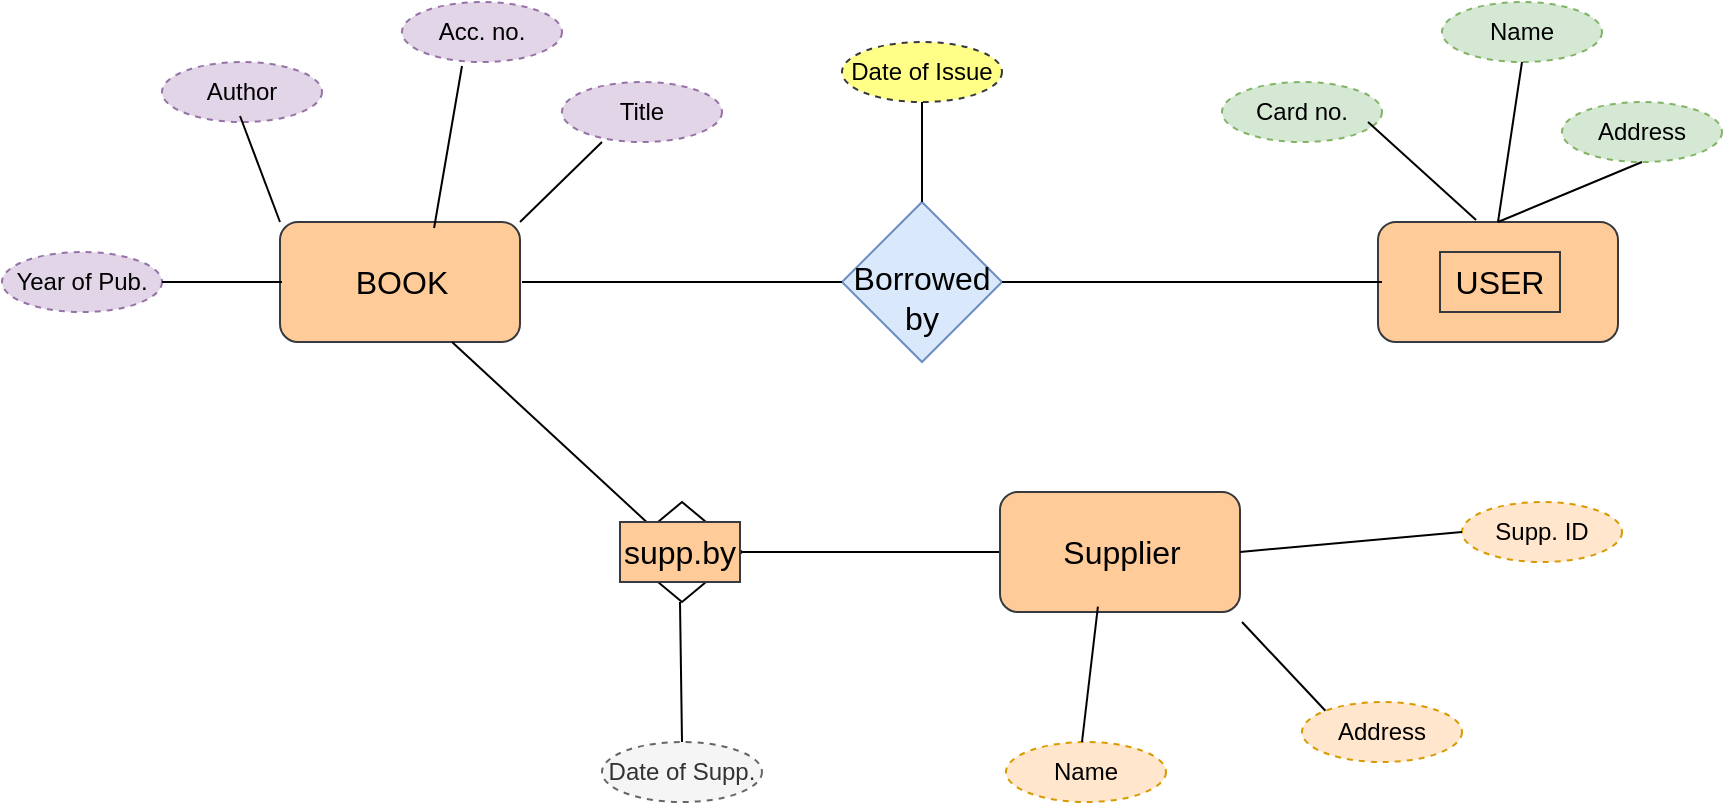 <mxfile version="26.0.10">
  <diagram id="R2lEEEUBdFMjLlhIrx00" name="Page-1">
    <mxGraphModel dx="1950" dy="605" grid="1" gridSize="10" guides="1" tooltips="1" connect="1" arrows="1" fold="1" page="1" pageScale="1" pageWidth="850" pageHeight="1100" math="0" shadow="0" extFonts="Permanent Marker^https://fonts.googleapis.com/css?family=Permanent+Marker">
      <root>
        <mxCell id="0" />
        <mxCell id="1" parent="0" />
        <mxCell id="P8gEnFv1B-w37EKTStKA-3" value="" style="rhombus;whiteSpace=wrap;html=1;fillColor=#dae8fc;strokeColor=#6c8ebf;" vertex="1" parent="1">
          <mxGeometry x="320" y="140" width="80" height="80" as="geometry" />
        </mxCell>
        <mxCell id="P8gEnFv1B-w37EKTStKA-4" value="" style="rounded=1;whiteSpace=wrap;html=1;fillColor=#ffcc99;strokeColor=#36393d;" vertex="1" parent="1">
          <mxGeometry x="588" y="150" width="120" height="60" as="geometry" />
        </mxCell>
        <mxCell id="P8gEnFv1B-w37EKTStKA-5" value="" style="rounded=1;whiteSpace=wrap;html=1;fillColor=#ffcc99;strokeColor=#36393d;" vertex="1" parent="1">
          <mxGeometry x="39" y="150" width="120" height="60" as="geometry" />
        </mxCell>
        <mxCell id="P8gEnFv1B-w37EKTStKA-11" value="" style="line;strokeWidth=1;rotatable=0;dashed=0;labelPosition=right;align=left;verticalAlign=middle;spacingTop=0;spacingLeft=6;points=[];portConstraint=eastwest;" vertex="1" parent="1">
          <mxGeometry x="160" y="175" width="160" height="10" as="geometry" />
        </mxCell>
        <mxCell id="P8gEnFv1B-w37EKTStKA-14" value="" style="line;strokeWidth=1;rotatable=0;dashed=0;labelPosition=right;align=left;verticalAlign=middle;spacingTop=0;spacingLeft=6;points=[];portConstraint=eastwest;" vertex="1" parent="1">
          <mxGeometry x="400" y="175" width="190" height="10" as="geometry" />
        </mxCell>
        <mxCell id="P8gEnFv1B-w37EKTStKA-16" value="" style="rhombus;whiteSpace=wrap;html=1;" vertex="1" parent="1">
          <mxGeometry x="210" y="290" width="60" height="50" as="geometry" />
        </mxCell>
        <mxCell id="P8gEnFv1B-w37EKTStKA-17" value="" style="endArrow=none;html=1;rounded=0;fontSize=12;startSize=8;endSize=8;curved=1;exitX=0;exitY=0;exitDx=0;exitDy=0;" edge="1" parent="1" source="P8gEnFv1B-w37EKTStKA-16">
          <mxGeometry width="50" height="50" relative="1" as="geometry">
            <mxPoint x="75" y="260" as="sourcePoint" />
            <mxPoint x="125" y="210" as="targetPoint" />
          </mxGeometry>
        </mxCell>
        <mxCell id="P8gEnFv1B-w37EKTStKA-19" value="" style="endArrow=none;html=1;rounded=0;fontSize=12;startSize=8;endSize=8;curved=1;exitX=1;exitY=0.5;exitDx=0;exitDy=0;" edge="1" parent="1" source="P8gEnFv1B-w37EKTStKA-16">
          <mxGeometry width="50" height="50" relative="1" as="geometry">
            <mxPoint x="280" y="320" as="sourcePoint" />
            <mxPoint x="400" y="315" as="targetPoint" />
          </mxGeometry>
        </mxCell>
        <mxCell id="P8gEnFv1B-w37EKTStKA-20" value="" style="rounded=1;whiteSpace=wrap;html=1;fillColor=#ffcc99;strokeColor=#36393d;" vertex="1" parent="1">
          <mxGeometry x="399" y="285" width="120" height="60" as="geometry" />
        </mxCell>
        <mxCell id="P8gEnFv1B-w37EKTStKA-21" value="BOOK" style="text;strokeColor=none;fillColor=none;html=1;align=center;verticalAlign=middle;whiteSpace=wrap;rounded=0;fontSize=16;" vertex="1" parent="1">
          <mxGeometry x="70" y="165" width="60" height="30" as="geometry" />
        </mxCell>
        <mxCell id="P8gEnFv1B-w37EKTStKA-22" value="USER" style="text;strokeColor=#36393d;fillColor=#ffcc99;html=1;align=center;verticalAlign=middle;whiteSpace=wrap;rounded=0;fontSize=16;" vertex="1" parent="1">
          <mxGeometry x="619" y="165" width="60" height="30" as="geometry" />
        </mxCell>
        <mxCell id="P8gEnFv1B-w37EKTStKA-23" value="Borrowed by" style="text;strokeColor=none;fillColor=none;html=1;align=center;verticalAlign=middle;whiteSpace=wrap;rounded=0;fontSize=16;" vertex="1" parent="1">
          <mxGeometry x="345" y="180" width="30" height="15" as="geometry" />
        </mxCell>
        <mxCell id="P8gEnFv1B-w37EKTStKA-24" value="supp.by" style="text;strokeColor=#36393d;fillColor=#ffcc99;html=1;align=center;verticalAlign=middle;whiteSpace=wrap;rounded=0;fontSize=16;" vertex="1" parent="1">
          <mxGeometry x="209" y="300" width="60" height="30" as="geometry" />
        </mxCell>
        <mxCell id="P8gEnFv1B-w37EKTStKA-25" value="Supplier" style="text;strokeColor=none;fillColor=none;html=1;align=center;verticalAlign=middle;whiteSpace=wrap;rounded=0;fontSize=16;" vertex="1" parent="1">
          <mxGeometry x="430" y="300" width="60" height="30" as="geometry" />
        </mxCell>
        <mxCell id="P8gEnFv1B-w37EKTStKA-26" value="&lt;div style=&quot;text-align: center;&quot;&gt;&lt;span style=&quot;text-align: start; background-color: transparent;&quot;&gt;Acc. no.&lt;/span&gt;&lt;span style=&quot;color: light-dark(rgba(0, 0, 0, 0), rgb(237, 237, 237)); font-family: monospace; font-size: 0px; text-align: start; text-wrap-mode: nowrap; background-color: transparent;&quot;&gt;%3CmxGraphModel%3E%3Croot%3E%3CmxCell%20id%3D%220%22%2F%3E%3CmxCell%20id%3D%221%22%20parent%3D%220%22%2F%3E%3CmxCell%20id%3D%222%22%20value%3D%22%22%20style%3D%22line%3BstrokeWidth%3D1%3Brotatable%3D0%3Bdashed%3D0%3BlabelPosition%3Dright%3Balign%3Dleft%3BverticalAlign%3Dmiddle%3BspacingTop%3D0%3BspacingLeft%3D6%3Bpoints%3D%5B%5D%3BportConstraint%3Deastwest%3B%22%20vertex%3D%221%22%20parent%3D%221%22%3E%3CmxGeometry%20x%3D%22160%22%20y%3D%22175%22%20width%3D%22160%22%20height%3D%2210%22%20as%3D%22geometry%22%2F%3E%3C%2FmxCell%3E%3C%2Froot%3E%3C%2FmxGraphModel%&lt;/span&gt;&lt;/div&gt;" style="ellipse;whiteSpace=wrap;html=1;align=center;dashed=1;fillColor=#e1d5e7;strokeColor=#9673a6;" vertex="1" parent="1">
          <mxGeometry x="100" y="40" width="80" height="30" as="geometry" />
        </mxCell>
        <mxCell id="P8gEnFv1B-w37EKTStKA-27" value="Year of Pub." style="ellipse;whiteSpace=wrap;html=1;align=center;dashed=1;fillColor=#e1d5e7;strokeColor=#9673a6;" vertex="1" parent="1">
          <mxGeometry x="-100" y="165" width="80" height="30" as="geometry" />
        </mxCell>
        <mxCell id="P8gEnFv1B-w37EKTStKA-28" value="Title" style="ellipse;whiteSpace=wrap;html=1;align=center;dashed=1;fillColor=#e1d5e7;strokeColor=#9673a6;" vertex="1" parent="1">
          <mxGeometry x="180" y="80" width="80" height="30" as="geometry" />
        </mxCell>
        <mxCell id="P8gEnFv1B-w37EKTStKA-29" value="Author" style="ellipse;whiteSpace=wrap;html=1;align=center;dashed=1;fillColor=#e1d5e7;strokeColor=#9673a6;" vertex="1" parent="1">
          <mxGeometry x="-20" y="70" width="80" height="30" as="geometry" />
        </mxCell>
        <mxCell id="P8gEnFv1B-w37EKTStKA-30" value="Date of Supp." style="ellipse;whiteSpace=wrap;html=1;align=center;dashed=1;fillColor=#f5f5f5;fontColor=#333333;strokeColor=#666666;" vertex="1" parent="1">
          <mxGeometry x="200" y="410" width="80" height="30" as="geometry" />
        </mxCell>
        <mxCell id="P8gEnFv1B-w37EKTStKA-31" value="Date of Issue" style="ellipse;whiteSpace=wrap;html=1;align=center;dashed=1;fillColor=#ffff88;strokeColor=#36393d;" vertex="1" parent="1">
          <mxGeometry x="320" y="60" width="80" height="30" as="geometry" />
        </mxCell>
        <mxCell id="P8gEnFv1B-w37EKTStKA-32" value="Supp. ID" style="ellipse;whiteSpace=wrap;html=1;align=center;dashed=1;fillColor=#ffe6cc;strokeColor=#d79b00;" vertex="1" parent="1">
          <mxGeometry x="630" y="290" width="80" height="30" as="geometry" />
        </mxCell>
        <mxCell id="P8gEnFv1B-w37EKTStKA-33" value="Address" style="ellipse;whiteSpace=wrap;html=1;align=center;dashed=1;fillColor=#ffe6cc;strokeColor=#d79b00;" vertex="1" parent="1">
          <mxGeometry x="550" y="390" width="80" height="30" as="geometry" />
        </mxCell>
        <mxCell id="P8gEnFv1B-w37EKTStKA-34" value="Name" style="ellipse;whiteSpace=wrap;html=1;align=center;dashed=1;fillColor=#ffe6cc;strokeColor=#d79b00;" vertex="1" parent="1">
          <mxGeometry x="402" y="410" width="80" height="30" as="geometry" />
        </mxCell>
        <mxCell id="P8gEnFv1B-w37EKTStKA-35" value="Address" style="ellipse;whiteSpace=wrap;html=1;align=center;dashed=1;fillColor=#d5e8d4;strokeColor=#82b366;" vertex="1" parent="1">
          <mxGeometry x="680" y="90" width="80" height="30" as="geometry" />
        </mxCell>
        <mxCell id="P8gEnFv1B-w37EKTStKA-36" value="Name" style="ellipse;whiteSpace=wrap;html=1;align=center;dashed=1;fillColor=#d5e8d4;strokeColor=#82b366;" vertex="1" parent="1">
          <mxGeometry x="620" y="40" width="80" height="30" as="geometry" />
        </mxCell>
        <mxCell id="P8gEnFv1B-w37EKTStKA-37" value="Card no." style="ellipse;whiteSpace=wrap;html=1;align=center;dashed=1;fillColor=#d5e8d4;strokeColor=#82b366;" vertex="1" parent="1">
          <mxGeometry x="510" y="80" width="80" height="30" as="geometry" />
        </mxCell>
        <mxCell id="P8gEnFv1B-w37EKTStKA-40" value="" style="endArrow=none;html=1;rounded=0;fontSize=12;startSize=8;endSize=8;curved=1;exitX=0.5;exitY=0;exitDx=0;exitDy=0;" edge="1" parent="1" source="P8gEnFv1B-w37EKTStKA-4">
          <mxGeometry width="50" height="50" relative="1" as="geometry">
            <mxPoint x="610" y="120" as="sourcePoint" />
            <mxPoint x="660" y="70" as="targetPoint" />
            <Array as="points" />
          </mxGeometry>
        </mxCell>
        <mxCell id="P8gEnFv1B-w37EKTStKA-41" value="" style="endArrow=none;html=1;rounded=0;fontSize=12;startSize=8;endSize=8;curved=1;exitX=0.367;exitY=-0.017;exitDx=0;exitDy=0;exitPerimeter=0;" edge="1" parent="1">
          <mxGeometry width="50" height="50" relative="1" as="geometry">
            <mxPoint x="637.04" y="148.98" as="sourcePoint" />
            <mxPoint x="583" y="100" as="targetPoint" />
          </mxGeometry>
        </mxCell>
        <mxCell id="P8gEnFv1B-w37EKTStKA-42" value="" style="endArrow=none;html=1;rounded=0;fontSize=12;startSize=8;endSize=8;curved=1;exitX=0.5;exitY=0;exitDx=0;exitDy=0;entryX=0.5;entryY=1;entryDx=0;entryDy=0;" edge="1" parent="1" source="P8gEnFv1B-w37EKTStKA-4" target="P8gEnFv1B-w37EKTStKA-35">
          <mxGeometry width="50" height="50" relative="1" as="geometry">
            <mxPoint x="660" y="160" as="sourcePoint" />
            <mxPoint x="670" y="80" as="targetPoint" />
            <Array as="points" />
          </mxGeometry>
        </mxCell>
        <mxCell id="P8gEnFv1B-w37EKTStKA-43" value="" style="endArrow=none;html=1;rounded=0;fontSize=12;startSize=8;endSize=8;curved=1;exitX=1;exitY=0.5;exitDx=0;exitDy=0;entryX=0;entryY=0.5;entryDx=0;entryDy=0;" edge="1" parent="1" source="P8gEnFv1B-w37EKTStKA-20" target="P8gEnFv1B-w37EKTStKA-32">
          <mxGeometry width="50" height="50" relative="1" as="geometry">
            <mxPoint x="560" y="330" as="sourcePoint" />
            <mxPoint x="570" y="250" as="targetPoint" />
            <Array as="points" />
          </mxGeometry>
        </mxCell>
        <mxCell id="P8gEnFv1B-w37EKTStKA-44" value="" style="endArrow=none;html=1;rounded=0;fontSize=12;startSize=8;endSize=8;curved=1;exitX=0;exitY=0;exitDx=0;exitDy=0;" edge="1" parent="1" source="P8gEnFv1B-w37EKTStKA-33">
          <mxGeometry width="50" height="50" relative="1" as="geometry">
            <mxPoint x="500" y="420" as="sourcePoint" />
            <mxPoint x="520" y="350" as="targetPoint" />
            <Array as="points" />
          </mxGeometry>
        </mxCell>
        <mxCell id="P8gEnFv1B-w37EKTStKA-45" value="" style="endArrow=none;html=1;rounded=0;fontSize=12;startSize=8;endSize=8;curved=1;exitX=0.5;exitY=0;exitDx=0;exitDy=0;entryX=0.408;entryY=0.956;entryDx=0;entryDy=0;entryPerimeter=0;" edge="1" parent="1" target="P8gEnFv1B-w37EKTStKA-20">
          <mxGeometry width="50" height="50" relative="1" as="geometry">
            <mxPoint x="440" y="410" as="sourcePoint" />
            <mxPoint x="450" y="360" as="targetPoint" />
            <Array as="points" />
          </mxGeometry>
        </mxCell>
        <mxCell id="P8gEnFv1B-w37EKTStKA-46" value="" style="endArrow=none;html=1;rounded=0;fontSize=12;startSize=8;endSize=8;curved=1;exitX=0.5;exitY=0;exitDx=0;exitDy=0;entryX=0.408;entryY=0.956;entryDx=0;entryDy=0;entryPerimeter=0;" edge="1" parent="1" source="P8gEnFv1B-w37EKTStKA-30">
          <mxGeometry width="50" height="50" relative="1" as="geometry">
            <mxPoint x="230" y="408" as="sourcePoint" />
            <mxPoint x="239" y="340" as="targetPoint" />
            <Array as="points" />
          </mxGeometry>
        </mxCell>
        <mxCell id="P8gEnFv1B-w37EKTStKA-47" value="" style="endArrow=none;html=1;rounded=0;fontSize=12;startSize=8;endSize=8;curved=1;exitX=0;exitY=0;exitDx=0;exitDy=0;entryX=0.408;entryY=0.956;entryDx=0;entryDy=0;entryPerimeter=0;" edge="1" parent="1" source="P8gEnFv1B-w37EKTStKA-5">
          <mxGeometry width="50" height="50" relative="1" as="geometry">
            <mxPoint x="10" y="165" as="sourcePoint" />
            <mxPoint x="19" y="97" as="targetPoint" />
            <Array as="points" />
          </mxGeometry>
        </mxCell>
        <mxCell id="P8gEnFv1B-w37EKTStKA-48" value="" style="endArrow=none;html=1;rounded=0;fontSize=12;startSize=8;endSize=8;curved=1;exitX=1;exitY=0.5;exitDx=0;exitDy=0;entryX=0.408;entryY=0.956;entryDx=0;entryDy=0;entryPerimeter=0;" edge="1" parent="1" source="P8gEnFv1B-w37EKTStKA-27">
          <mxGeometry width="50" height="50" relative="1" as="geometry">
            <mxPoint x="31" y="248" as="sourcePoint" />
            <mxPoint x="40" y="180" as="targetPoint" />
            <Array as="points" />
          </mxGeometry>
        </mxCell>
        <mxCell id="P8gEnFv1B-w37EKTStKA-50" value="" style="endArrow=none;html=1;rounded=0;fontSize=12;startSize=8;endSize=8;curved=1;exitX=0.642;exitY=0.05;exitDx=0;exitDy=0;entryX=0.408;entryY=0.956;entryDx=0;entryDy=0;entryPerimeter=0;exitPerimeter=0;" edge="1" parent="1" source="P8gEnFv1B-w37EKTStKA-5">
          <mxGeometry width="50" height="50" relative="1" as="geometry">
            <mxPoint x="121" y="140" as="sourcePoint" />
            <mxPoint x="130" y="72" as="targetPoint" />
            <Array as="points" />
          </mxGeometry>
        </mxCell>
        <mxCell id="P8gEnFv1B-w37EKTStKA-51" value="" style="endArrow=none;html=1;rounded=0;fontSize=12;startSize=8;endSize=8;curved=1;exitX=1;exitY=0;exitDx=0;exitDy=0;entryX=0.408;entryY=0.956;entryDx=0;entryDy=0;entryPerimeter=0;" edge="1" parent="1" source="P8gEnFv1B-w37EKTStKA-5">
          <mxGeometry width="50" height="50" relative="1" as="geometry">
            <mxPoint x="187" y="191" as="sourcePoint" />
            <mxPoint x="200" y="110" as="targetPoint" />
            <Array as="points" />
          </mxGeometry>
        </mxCell>
        <mxCell id="P8gEnFv1B-w37EKTStKA-52" value="" style="endArrow=none;html=1;rounded=0;fontSize=12;startSize=8;endSize=8;curved=1;exitX=0.5;exitY=0;exitDx=0;exitDy=0;entryX=0.5;entryY=1;entryDx=0;entryDy=0;" edge="1" parent="1" source="P8gEnFv1B-w37EKTStKA-3" target="P8gEnFv1B-w37EKTStKA-31">
          <mxGeometry width="50" height="50" relative="1" as="geometry">
            <mxPoint x="170" y="160" as="sourcePoint" />
            <mxPoint x="210" y="120" as="targetPoint" />
            <Array as="points" />
          </mxGeometry>
        </mxCell>
      </root>
    </mxGraphModel>
  </diagram>
</mxfile>

